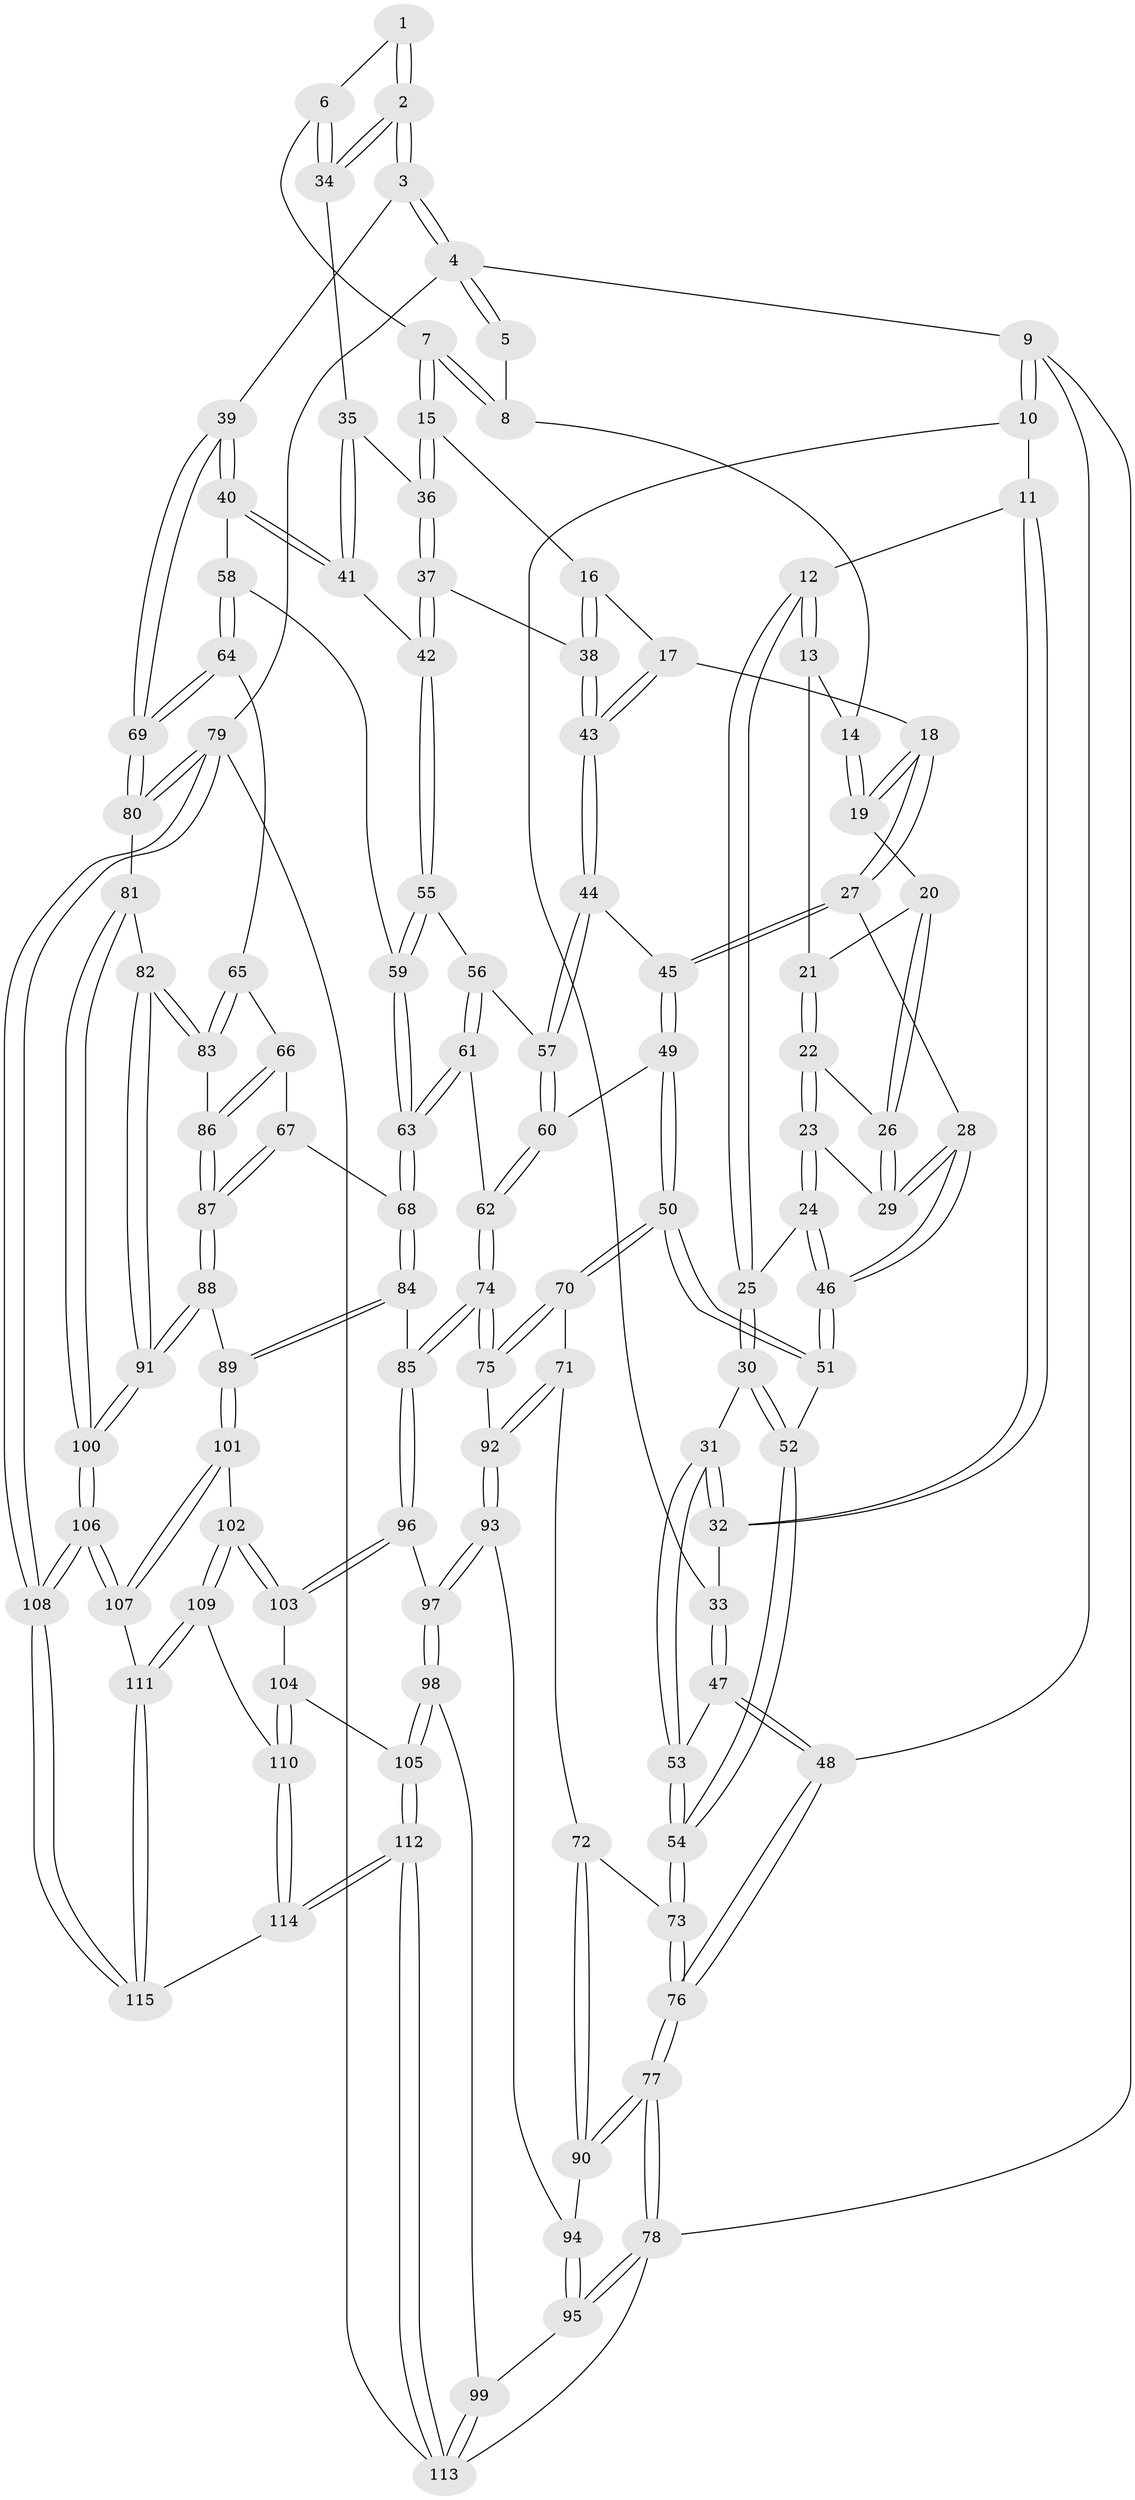 // Generated by graph-tools (version 1.1) at 2025/27/03/15/25 16:27:56]
// undirected, 115 vertices, 284 edges
graph export_dot {
graph [start="1"]
  node [color=gray90,style=filled];
  1 [pos="+0.7856763577813763+0"];
  2 [pos="+1+0.18712536518212083"];
  3 [pos="+1+0.2430254047000905"];
  4 [pos="+1+0"];
  5 [pos="+0.7750612144320328+0"];
  6 [pos="+0.7573954684281945+0.08196620556892976"];
  7 [pos="+0.6315304937603406+0.0882524382788775"];
  8 [pos="+0.47042107981301+0"];
  9 [pos="+0+0"];
  10 [pos="+0+0"];
  11 [pos="+0.08491284953207132+0"];
  12 [pos="+0.10786163648905432+0"];
  13 [pos="+0.26538653740751217+0"];
  14 [pos="+0.4612054932879494+0"];
  15 [pos="+0.6066009826812281+0.13602653921588279"];
  16 [pos="+0.6027824933103312+0.1384787431125038"];
  17 [pos="+0.5206827082095286+0.16930770541458828"];
  18 [pos="+0.4974308137422782+0.1673147362708757"];
  19 [pos="+0.4662762818545651+0.03391752496066684"];
  20 [pos="+0.3932109006066637+0.11260896466201195"];
  21 [pos="+0.34922908121153345+0.07691382440141828"];
  22 [pos="+0.34080224818432037+0.12608667313765734"];
  23 [pos="+0.25742881809972856+0.17551587748565237"];
  24 [pos="+0.2330083438316012+0.1854683760519211"];
  25 [pos="+0.22667645634164002+0.18029587613297415"];
  26 [pos="+0.39424702288217744+0.1536448652612602"];
  27 [pos="+0.4495019031749071+0.20439288399408737"];
  28 [pos="+0.43420043653698687+0.19840858760536909"];
  29 [pos="+0.4003008140308629+0.1641423410230002"];
  30 [pos="+0.11959714750636823+0.234662258972812"];
  31 [pos="+0.11578911281276083+0.23587873803244216"];
  32 [pos="+0.10188057972748411+0.23243213199880666"];
  33 [pos="+0.08671604330294956+0.23098637030468566"];
  34 [pos="+0.7648057725765851+0.09298324665021705"];
  35 [pos="+0.7412795544989561+0.17459351577025226"];
  36 [pos="+0.6673599537715816+0.19699859600906713"];
  37 [pos="+0.6620367014946656+0.2628756246178106"];
  38 [pos="+0.6172060491939566+0.27232899663269994"];
  39 [pos="+1+0.2649908400200825"];
  40 [pos="+0.8952342953364085+0.3088921132647619"];
  41 [pos="+0.7725480488739849+0.2731535625916204"];
  42 [pos="+0.717009009255214+0.29188846431190124"];
  43 [pos="+0.5915864909951983+0.28615319218498914"];
  44 [pos="+0.5808485004050445+0.3063718275877358"];
  45 [pos="+0.4446545715109254+0.3171321093965443"];
  46 [pos="+0.26344767127656843+0.23744852180298898"];
  47 [pos="+0+0.2720281281186812"];
  48 [pos="+0+0.2680567754243162"];
  49 [pos="+0.40907359705038+0.3715184380890184"];
  50 [pos="+0.31504034296720085+0.38353095008202737"];
  51 [pos="+0.2875609933459836+0.3687353568955822"];
  52 [pos="+0.23260394572039075+0.3837782763203076"];
  53 [pos="+0.11412291884499925+0.3837096477495217"];
  54 [pos="+0.14677904322601754+0.41701576541901064"];
  55 [pos="+0.7001641816677343+0.33886519315009095"];
  56 [pos="+0.6113955374603153+0.3755197184442208"];
  57 [pos="+0.6038533843336698+0.36830968668693553"];
  58 [pos="+0.8039332618850856+0.4056198885388143"];
  59 [pos="+0.7273431059454974+0.4056422231590201"];
  60 [pos="+0.4605165878078454+0.42436079216447953"];
  61 [pos="+0.6400801681423043+0.4869910359675066"];
  62 [pos="+0.4983807176767344+0.498001296791727"];
  63 [pos="+0.6472812360816985+0.49119709717868215"];
  64 [pos="+0.8012868937288306+0.5157253999024937"];
  65 [pos="+0.8002547880413468+0.5162005798020367"];
  66 [pos="+0.7141288186268665+0.5272176147797336"];
  67 [pos="+0.6737965295553507+0.5281117571215936"];
  68 [pos="+0.6636130151098267+0.5167453112273341"];
  69 [pos="+1+0.60479156767064"];
  70 [pos="+0.31415289304863475+0.5058356014612381"];
  71 [pos="+0.1712093331708731+0.5668499128957406"];
  72 [pos="+0.12451431607741634+0.529382459095091"];
  73 [pos="+0.13161368504974238+0.4568461564357839"];
  74 [pos="+0.44085836387175154+0.6434182947266087"];
  75 [pos="+0.3702605296224517+0.6136830694778839"];
  76 [pos="+0+0.43598631507888524"];
  77 [pos="+0+0.6468309271947523"];
  78 [pos="+0+0.76871745673734"];
  79 [pos="+1+1"];
  80 [pos="+1+0.6112602293018006"];
  81 [pos="+0.928733015474452+0.6725708531062455"];
  82 [pos="+0.814378739505929+0.6360472207351073"];
  83 [pos="+0.7877685678513524+0.6152974167690304"];
  84 [pos="+0.46792228709557393+0.6726204280688851"];
  85 [pos="+0.4501031725959454+0.6603604255082126"];
  86 [pos="+0.7760258207921985+0.616799686671427"];
  87 [pos="+0.6713881142968384+0.663591278796115"];
  88 [pos="+0.6500287057875217+0.7405086610724148"];
  89 [pos="+0.545722090352506+0.7408825409340037"];
  90 [pos="+0.024770175738374985+0.5863294925413922"];
  91 [pos="+0.6557836129643891+0.744859386544833"];
  92 [pos="+0.21780738926641188+0.6631214221710975"];
  93 [pos="+0.21022657649857204+0.6830881596126923"];
  94 [pos="+0.13018422237623997+0.693852868814328"];
  95 [pos="+0+0.8198531454049865"];
  96 [pos="+0.3289388301623369+0.7898177299475134"];
  97 [pos="+0.2172274216383714+0.7166301884652301"];
  98 [pos="+0.151804555606008+0.8622773516895191"];
  99 [pos="+0.018395875639708313+0.8414287175090827"];
  100 [pos="+0.7330305575167827+0.8153987809818715"];
  101 [pos="+0.49467831473170637+0.859170945683983"];
  102 [pos="+0.4294627968845713+0.8845450258665621"];
  103 [pos="+0.32842396619097525+0.8082956177282006"];
  104 [pos="+0.2823236927646545+0.8623871526114458"];
  105 [pos="+0.1759528532072425+0.8845887517514045"];
  106 [pos="+0.8352308520965812+1"];
  107 [pos="+0.5299051473773361+0.9215525789501133"];
  108 [pos="+0.8674473845943536+1"];
  109 [pos="+0.4200764216663183+0.9000264758214577"];
  110 [pos="+0.3432379489614276+0.9561935493421251"];
  111 [pos="+0.45254268384788326+1"];
  112 [pos="+0.23984407723835155+1"];
  113 [pos="+0.14430606661377043+1"];
  114 [pos="+0.2609785079709849+1"];
  115 [pos="+0.41850340324460245+1"];
  1 -- 2;
  1 -- 2;
  1 -- 6;
  2 -- 3;
  2 -- 3;
  2 -- 34;
  2 -- 34;
  3 -- 4;
  3 -- 4;
  3 -- 39;
  4 -- 5;
  4 -- 5;
  4 -- 9;
  4 -- 79;
  5 -- 8;
  6 -- 7;
  6 -- 34;
  6 -- 34;
  7 -- 8;
  7 -- 8;
  7 -- 15;
  7 -- 15;
  8 -- 14;
  9 -- 10;
  9 -- 10;
  9 -- 48;
  9 -- 78;
  10 -- 11;
  10 -- 33;
  11 -- 12;
  11 -- 32;
  11 -- 32;
  12 -- 13;
  12 -- 13;
  12 -- 25;
  12 -- 25;
  13 -- 14;
  13 -- 21;
  14 -- 19;
  14 -- 19;
  15 -- 16;
  15 -- 36;
  15 -- 36;
  16 -- 17;
  16 -- 38;
  16 -- 38;
  17 -- 18;
  17 -- 43;
  17 -- 43;
  18 -- 19;
  18 -- 19;
  18 -- 27;
  18 -- 27;
  19 -- 20;
  20 -- 21;
  20 -- 26;
  20 -- 26;
  21 -- 22;
  21 -- 22;
  22 -- 23;
  22 -- 23;
  22 -- 26;
  23 -- 24;
  23 -- 24;
  23 -- 29;
  24 -- 25;
  24 -- 46;
  24 -- 46;
  25 -- 30;
  25 -- 30;
  26 -- 29;
  26 -- 29;
  27 -- 28;
  27 -- 45;
  27 -- 45;
  28 -- 29;
  28 -- 29;
  28 -- 46;
  28 -- 46;
  30 -- 31;
  30 -- 52;
  30 -- 52;
  31 -- 32;
  31 -- 32;
  31 -- 53;
  31 -- 53;
  32 -- 33;
  33 -- 47;
  33 -- 47;
  34 -- 35;
  35 -- 36;
  35 -- 41;
  35 -- 41;
  36 -- 37;
  36 -- 37;
  37 -- 38;
  37 -- 42;
  37 -- 42;
  38 -- 43;
  38 -- 43;
  39 -- 40;
  39 -- 40;
  39 -- 69;
  39 -- 69;
  40 -- 41;
  40 -- 41;
  40 -- 58;
  41 -- 42;
  42 -- 55;
  42 -- 55;
  43 -- 44;
  43 -- 44;
  44 -- 45;
  44 -- 57;
  44 -- 57;
  45 -- 49;
  45 -- 49;
  46 -- 51;
  46 -- 51;
  47 -- 48;
  47 -- 48;
  47 -- 53;
  48 -- 76;
  48 -- 76;
  49 -- 50;
  49 -- 50;
  49 -- 60;
  50 -- 51;
  50 -- 51;
  50 -- 70;
  50 -- 70;
  51 -- 52;
  52 -- 54;
  52 -- 54;
  53 -- 54;
  53 -- 54;
  54 -- 73;
  54 -- 73;
  55 -- 56;
  55 -- 59;
  55 -- 59;
  56 -- 57;
  56 -- 61;
  56 -- 61;
  57 -- 60;
  57 -- 60;
  58 -- 59;
  58 -- 64;
  58 -- 64;
  59 -- 63;
  59 -- 63;
  60 -- 62;
  60 -- 62;
  61 -- 62;
  61 -- 63;
  61 -- 63;
  62 -- 74;
  62 -- 74;
  63 -- 68;
  63 -- 68;
  64 -- 65;
  64 -- 69;
  64 -- 69;
  65 -- 66;
  65 -- 83;
  65 -- 83;
  66 -- 67;
  66 -- 86;
  66 -- 86;
  67 -- 68;
  67 -- 87;
  67 -- 87;
  68 -- 84;
  68 -- 84;
  69 -- 80;
  69 -- 80;
  70 -- 71;
  70 -- 75;
  70 -- 75;
  71 -- 72;
  71 -- 92;
  71 -- 92;
  72 -- 73;
  72 -- 90;
  72 -- 90;
  73 -- 76;
  73 -- 76;
  74 -- 75;
  74 -- 75;
  74 -- 85;
  74 -- 85;
  75 -- 92;
  76 -- 77;
  76 -- 77;
  77 -- 78;
  77 -- 78;
  77 -- 90;
  77 -- 90;
  78 -- 95;
  78 -- 95;
  78 -- 113;
  79 -- 80;
  79 -- 80;
  79 -- 108;
  79 -- 108;
  79 -- 113;
  80 -- 81;
  81 -- 82;
  81 -- 100;
  81 -- 100;
  82 -- 83;
  82 -- 83;
  82 -- 91;
  82 -- 91;
  83 -- 86;
  84 -- 85;
  84 -- 89;
  84 -- 89;
  85 -- 96;
  85 -- 96;
  86 -- 87;
  86 -- 87;
  87 -- 88;
  87 -- 88;
  88 -- 89;
  88 -- 91;
  88 -- 91;
  89 -- 101;
  89 -- 101;
  90 -- 94;
  91 -- 100;
  91 -- 100;
  92 -- 93;
  92 -- 93;
  93 -- 94;
  93 -- 97;
  93 -- 97;
  94 -- 95;
  94 -- 95;
  95 -- 99;
  96 -- 97;
  96 -- 103;
  96 -- 103;
  97 -- 98;
  97 -- 98;
  98 -- 99;
  98 -- 105;
  98 -- 105;
  99 -- 113;
  99 -- 113;
  100 -- 106;
  100 -- 106;
  101 -- 102;
  101 -- 107;
  101 -- 107;
  102 -- 103;
  102 -- 103;
  102 -- 109;
  102 -- 109;
  103 -- 104;
  104 -- 105;
  104 -- 110;
  104 -- 110;
  105 -- 112;
  105 -- 112;
  106 -- 107;
  106 -- 107;
  106 -- 108;
  106 -- 108;
  107 -- 111;
  108 -- 115;
  108 -- 115;
  109 -- 110;
  109 -- 111;
  109 -- 111;
  110 -- 114;
  110 -- 114;
  111 -- 115;
  111 -- 115;
  112 -- 113;
  112 -- 113;
  112 -- 114;
  112 -- 114;
  114 -- 115;
}
